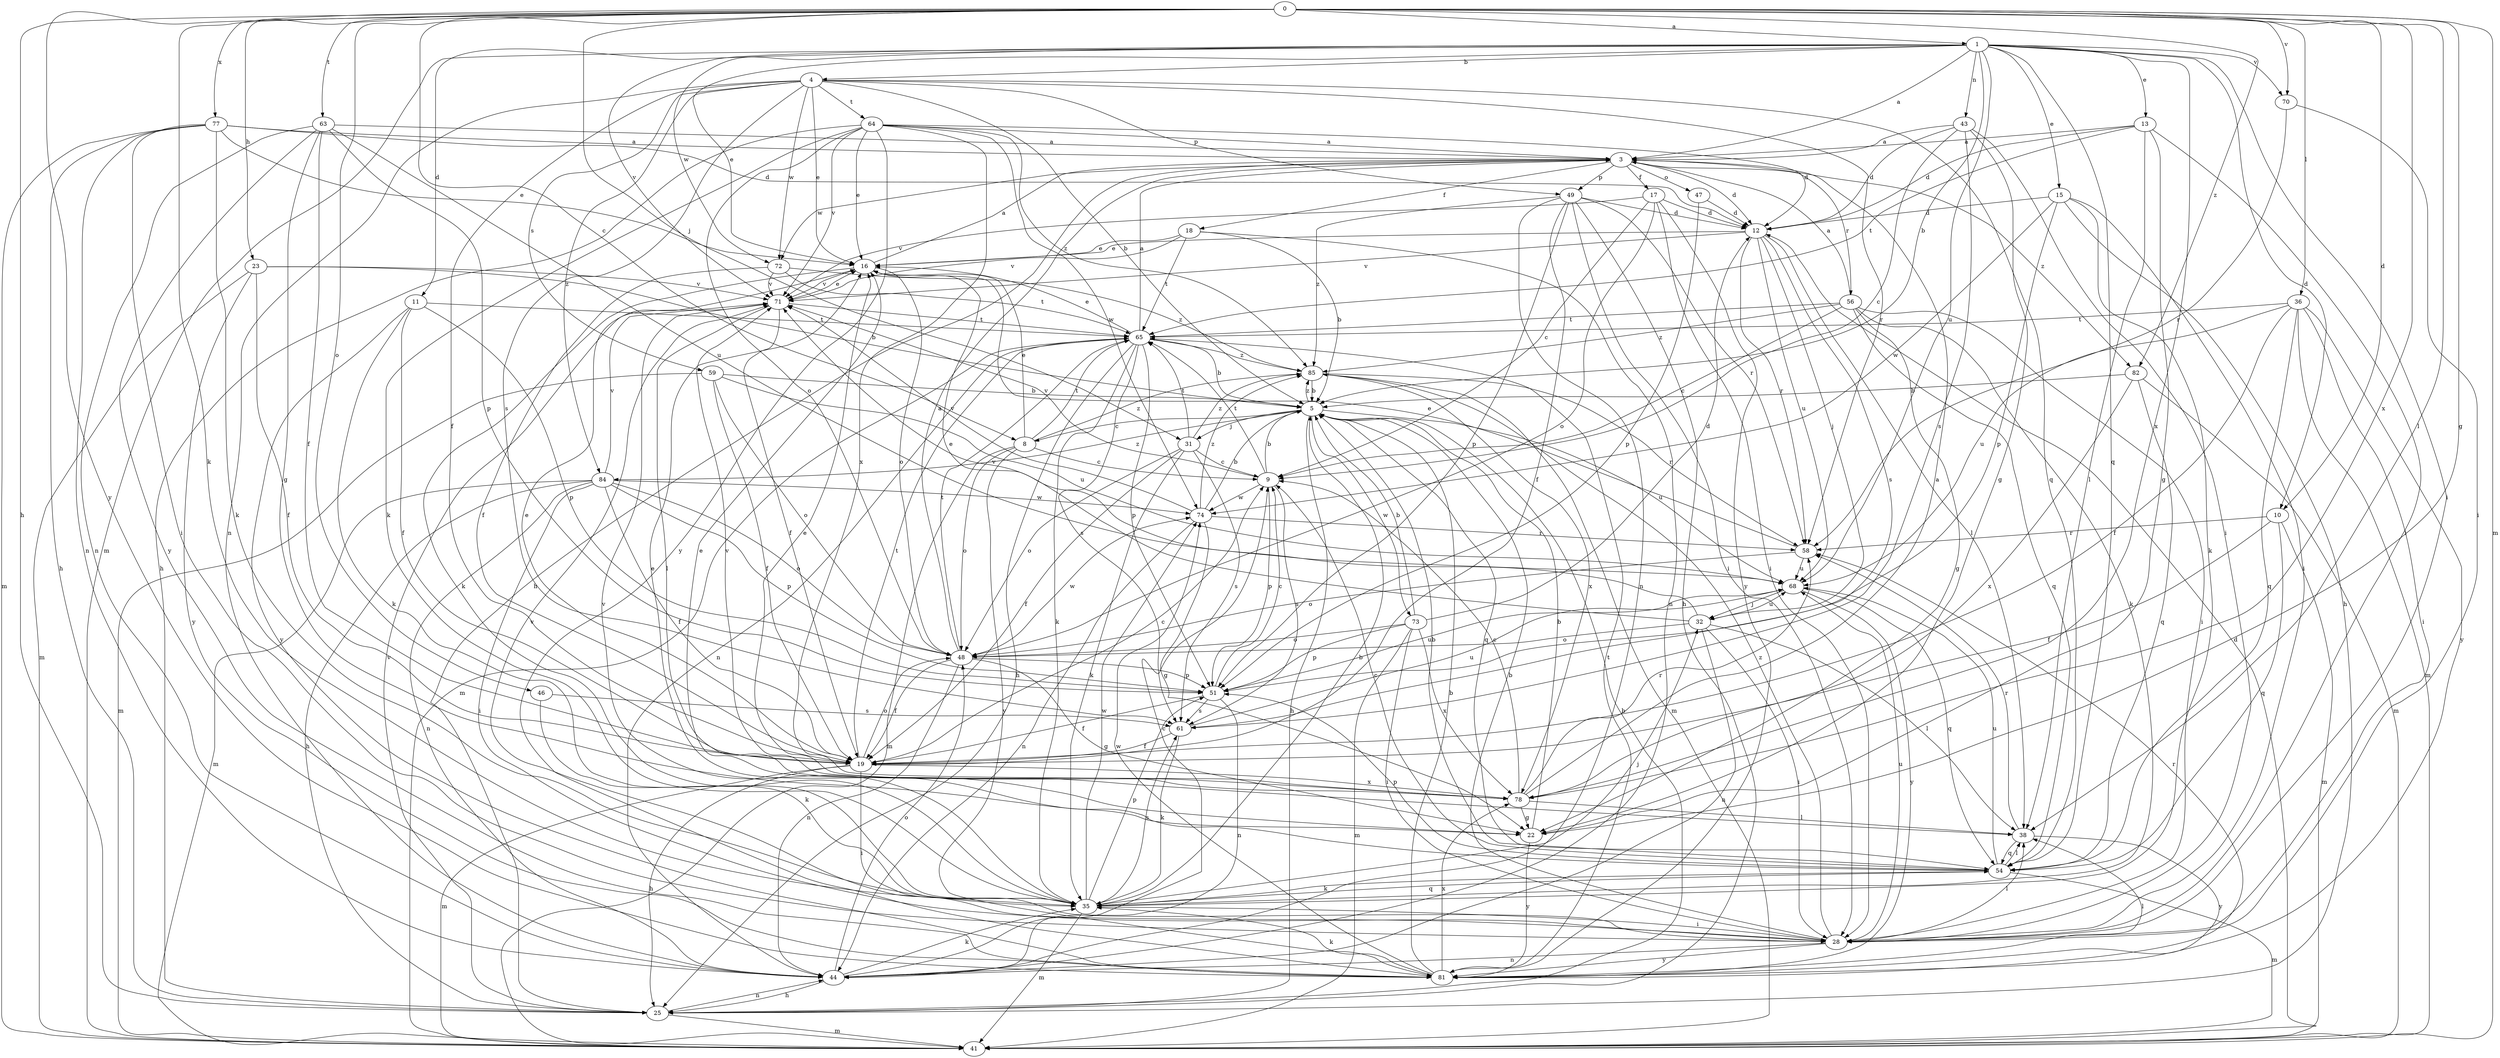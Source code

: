 strict digraph  {
0;
1;
3;
4;
5;
8;
9;
10;
11;
12;
13;
15;
16;
17;
18;
19;
22;
23;
25;
28;
31;
32;
35;
36;
38;
41;
43;
44;
46;
47;
48;
49;
51;
54;
56;
58;
59;
61;
63;
64;
65;
68;
70;
71;
72;
73;
74;
77;
78;
81;
82;
84;
85;
0 -> 1  [label=a];
0 -> 8  [label=c];
0 -> 10  [label=d];
0 -> 22  [label=g];
0 -> 23  [label=h];
0 -> 25  [label=h];
0 -> 31  [label=j];
0 -> 35  [label=k];
0 -> 36  [label=l];
0 -> 38  [label=l];
0 -> 41  [label=m];
0 -> 46  [label=o];
0 -> 63  [label=t];
0 -> 70  [label=v];
0 -> 77  [label=x];
0 -> 78  [label=x];
0 -> 81  [label=y];
0 -> 82  [label=z];
1 -> 3  [label=a];
1 -> 4  [label=b];
1 -> 5  [label=b];
1 -> 10  [label=d];
1 -> 11  [label=d];
1 -> 13  [label=e];
1 -> 15  [label=e];
1 -> 16  [label=e];
1 -> 28  [label=i];
1 -> 41  [label=m];
1 -> 43  [label=n];
1 -> 54  [label=q];
1 -> 68  [label=u];
1 -> 70  [label=v];
1 -> 71  [label=v];
1 -> 72  [label=w];
1 -> 78  [label=x];
3 -> 12  [label=d];
3 -> 17  [label=f];
3 -> 18  [label=f];
3 -> 25  [label=h];
3 -> 47  [label=o];
3 -> 49  [label=p];
3 -> 56  [label=r];
3 -> 72  [label=w];
3 -> 82  [label=z];
4 -> 5  [label=b];
4 -> 16  [label=e];
4 -> 19  [label=f];
4 -> 44  [label=n];
4 -> 49  [label=p];
4 -> 54  [label=q];
4 -> 58  [label=r];
4 -> 59  [label=s];
4 -> 61  [label=s];
4 -> 64  [label=t];
4 -> 72  [label=w];
4 -> 84  [label=z];
5 -> 8  [label=c];
5 -> 25  [label=h];
5 -> 31  [label=j];
5 -> 54  [label=q];
5 -> 68  [label=u];
5 -> 73  [label=w];
5 -> 84  [label=z];
5 -> 85  [label=z];
8 -> 9  [label=c];
8 -> 16  [label=e];
8 -> 41  [label=m];
8 -> 48  [label=o];
8 -> 65  [label=t];
8 -> 81  [label=y];
8 -> 85  [label=z];
9 -> 5  [label=b];
9 -> 51  [label=p];
9 -> 61  [label=s];
9 -> 65  [label=t];
9 -> 71  [label=v];
9 -> 74  [label=w];
10 -> 19  [label=f];
10 -> 41  [label=m];
10 -> 54  [label=q];
10 -> 58  [label=r];
11 -> 19  [label=f];
11 -> 35  [label=k];
11 -> 51  [label=p];
11 -> 65  [label=t];
11 -> 81  [label=y];
12 -> 16  [label=e];
12 -> 32  [label=j];
12 -> 38  [label=l];
12 -> 58  [label=r];
12 -> 61  [label=s];
12 -> 68  [label=u];
12 -> 71  [label=v];
13 -> 3  [label=a];
13 -> 12  [label=d];
13 -> 22  [label=g];
13 -> 28  [label=i];
13 -> 38  [label=l];
13 -> 65  [label=t];
15 -> 12  [label=d];
15 -> 25  [label=h];
15 -> 28  [label=i];
15 -> 35  [label=k];
15 -> 51  [label=p];
15 -> 74  [label=w];
16 -> 3  [label=a];
16 -> 35  [label=k];
16 -> 48  [label=o];
16 -> 71  [label=v];
17 -> 9  [label=c];
17 -> 12  [label=d];
17 -> 28  [label=i];
17 -> 48  [label=o];
17 -> 71  [label=v];
17 -> 81  [label=y];
18 -> 5  [label=b];
18 -> 16  [label=e];
18 -> 44  [label=n];
18 -> 65  [label=t];
18 -> 71  [label=v];
19 -> 9  [label=c];
19 -> 16  [label=e];
19 -> 25  [label=h];
19 -> 28  [label=i];
19 -> 41  [label=m];
19 -> 48  [label=o];
19 -> 65  [label=t];
19 -> 78  [label=x];
22 -> 5  [label=b];
22 -> 16  [label=e];
22 -> 81  [label=y];
23 -> 5  [label=b];
23 -> 19  [label=f];
23 -> 41  [label=m];
23 -> 71  [label=v];
23 -> 81  [label=y];
25 -> 5  [label=b];
25 -> 41  [label=m];
25 -> 44  [label=n];
25 -> 71  [label=v];
28 -> 5  [label=b];
28 -> 38  [label=l];
28 -> 44  [label=n];
28 -> 68  [label=u];
28 -> 71  [label=v];
28 -> 81  [label=y];
28 -> 85  [label=z];
31 -> 9  [label=c];
31 -> 19  [label=f];
31 -> 35  [label=k];
31 -> 48  [label=o];
31 -> 61  [label=s];
31 -> 65  [label=t];
31 -> 85  [label=z];
32 -> 16  [label=e];
32 -> 28  [label=i];
32 -> 38  [label=l];
32 -> 44  [label=n];
32 -> 48  [label=o];
32 -> 68  [label=u];
32 -> 71  [label=v];
35 -> 5  [label=b];
35 -> 28  [label=i];
35 -> 32  [label=j];
35 -> 41  [label=m];
35 -> 51  [label=p];
35 -> 54  [label=q];
35 -> 61  [label=s];
35 -> 71  [label=v];
35 -> 74  [label=w];
36 -> 19  [label=f];
36 -> 28  [label=i];
36 -> 41  [label=m];
36 -> 54  [label=q];
36 -> 65  [label=t];
36 -> 68  [label=u];
36 -> 81  [label=y];
38 -> 54  [label=q];
38 -> 58  [label=r];
38 -> 81  [label=y];
41 -> 12  [label=d];
43 -> 3  [label=a];
43 -> 9  [label=c];
43 -> 12  [label=d];
43 -> 22  [label=g];
43 -> 28  [label=i];
43 -> 61  [label=s];
44 -> 9  [label=c];
44 -> 25  [label=h];
44 -> 35  [label=k];
44 -> 48  [label=o];
46 -> 35  [label=k];
46 -> 61  [label=s];
47 -> 12  [label=d];
47 -> 51  [label=p];
48 -> 3  [label=a];
48 -> 19  [label=f];
48 -> 22  [label=g];
48 -> 44  [label=n];
48 -> 51  [label=p];
48 -> 65  [label=t];
48 -> 74  [label=w];
49 -> 12  [label=d];
49 -> 19  [label=f];
49 -> 25  [label=h];
49 -> 28  [label=i];
49 -> 44  [label=n];
49 -> 51  [label=p];
49 -> 58  [label=r];
49 -> 85  [label=z];
51 -> 9  [label=c];
51 -> 19  [label=f];
51 -> 44  [label=n];
51 -> 61  [label=s];
51 -> 68  [label=u];
54 -> 5  [label=b];
54 -> 9  [label=c];
54 -> 16  [label=e];
54 -> 35  [label=k];
54 -> 38  [label=l];
54 -> 41  [label=m];
54 -> 51  [label=p];
54 -> 68  [label=u];
56 -> 3  [label=a];
56 -> 9  [label=c];
56 -> 22  [label=g];
56 -> 28  [label=i];
56 -> 35  [label=k];
56 -> 54  [label=q];
56 -> 65  [label=t];
56 -> 85  [label=z];
58 -> 16  [label=e];
58 -> 48  [label=o];
58 -> 68  [label=u];
59 -> 5  [label=b];
59 -> 19  [label=f];
59 -> 41  [label=m];
59 -> 48  [label=o];
59 -> 68  [label=u];
61 -> 19  [label=f];
61 -> 35  [label=k];
61 -> 68  [label=u];
63 -> 3  [label=a];
63 -> 19  [label=f];
63 -> 22  [label=g];
63 -> 44  [label=n];
63 -> 51  [label=p];
63 -> 68  [label=u];
63 -> 81  [label=y];
64 -> 3  [label=a];
64 -> 12  [label=d];
64 -> 16  [label=e];
64 -> 25  [label=h];
64 -> 35  [label=k];
64 -> 48  [label=o];
64 -> 71  [label=v];
64 -> 74  [label=w];
64 -> 78  [label=x];
64 -> 81  [label=y];
64 -> 85  [label=z];
65 -> 3  [label=a];
65 -> 5  [label=b];
65 -> 16  [label=e];
65 -> 25  [label=h];
65 -> 35  [label=k];
65 -> 41  [label=m];
65 -> 44  [label=n];
65 -> 51  [label=p];
65 -> 61  [label=s];
65 -> 85  [label=z];
68 -> 32  [label=j];
68 -> 54  [label=q];
68 -> 81  [label=y];
70 -> 28  [label=i];
70 -> 58  [label=r];
71 -> 16  [label=e];
71 -> 19  [label=f];
71 -> 38  [label=l];
71 -> 65  [label=t];
72 -> 19  [label=f];
72 -> 65  [label=t];
72 -> 71  [label=v];
72 -> 85  [label=z];
73 -> 5  [label=b];
73 -> 12  [label=d];
73 -> 28  [label=i];
73 -> 41  [label=m];
73 -> 48  [label=o];
73 -> 51  [label=p];
73 -> 78  [label=x];
74 -> 5  [label=b];
74 -> 22  [label=g];
74 -> 44  [label=n];
74 -> 58  [label=r];
74 -> 71  [label=v];
74 -> 85  [label=z];
77 -> 3  [label=a];
77 -> 12  [label=d];
77 -> 16  [label=e];
77 -> 25  [label=h];
77 -> 28  [label=i];
77 -> 35  [label=k];
77 -> 41  [label=m];
77 -> 44  [label=n];
78 -> 3  [label=a];
78 -> 9  [label=c];
78 -> 16  [label=e];
78 -> 22  [label=g];
78 -> 38  [label=l];
78 -> 58  [label=r];
78 -> 71  [label=v];
81 -> 5  [label=b];
81 -> 35  [label=k];
81 -> 38  [label=l];
81 -> 58  [label=r];
81 -> 65  [label=t];
81 -> 74  [label=w];
81 -> 78  [label=x];
82 -> 5  [label=b];
82 -> 41  [label=m];
82 -> 54  [label=q];
82 -> 78  [label=x];
84 -> 19  [label=f];
84 -> 25  [label=h];
84 -> 28  [label=i];
84 -> 41  [label=m];
84 -> 44  [label=n];
84 -> 48  [label=o];
84 -> 51  [label=p];
84 -> 71  [label=v];
84 -> 74  [label=w];
85 -> 5  [label=b];
85 -> 41  [label=m];
85 -> 58  [label=r];
85 -> 78  [label=x];
}
